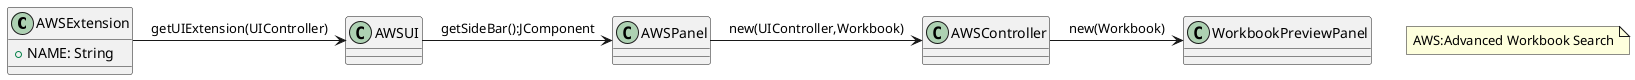   @startuml doc-files/ipc02.2_analysis.png

  class AWSExtension {
	+NAME: String
   }


  class AWSUI {

  }

  class AWSPanel

  class AWSController

  class WorkbookPreviewPanel

note "AWS:Advanced Workbook Search" as N1

  AWSExtension -> AWSUI : getUIExtension(UIController)
  AWSUI -> AWSPanel : getSideBar():JComponent
  AWSPanel-> AWSController: new(UIController,Workbook)
  AWSController->WorkbookPreviewPanel: new(Workbook)

  @enduml
